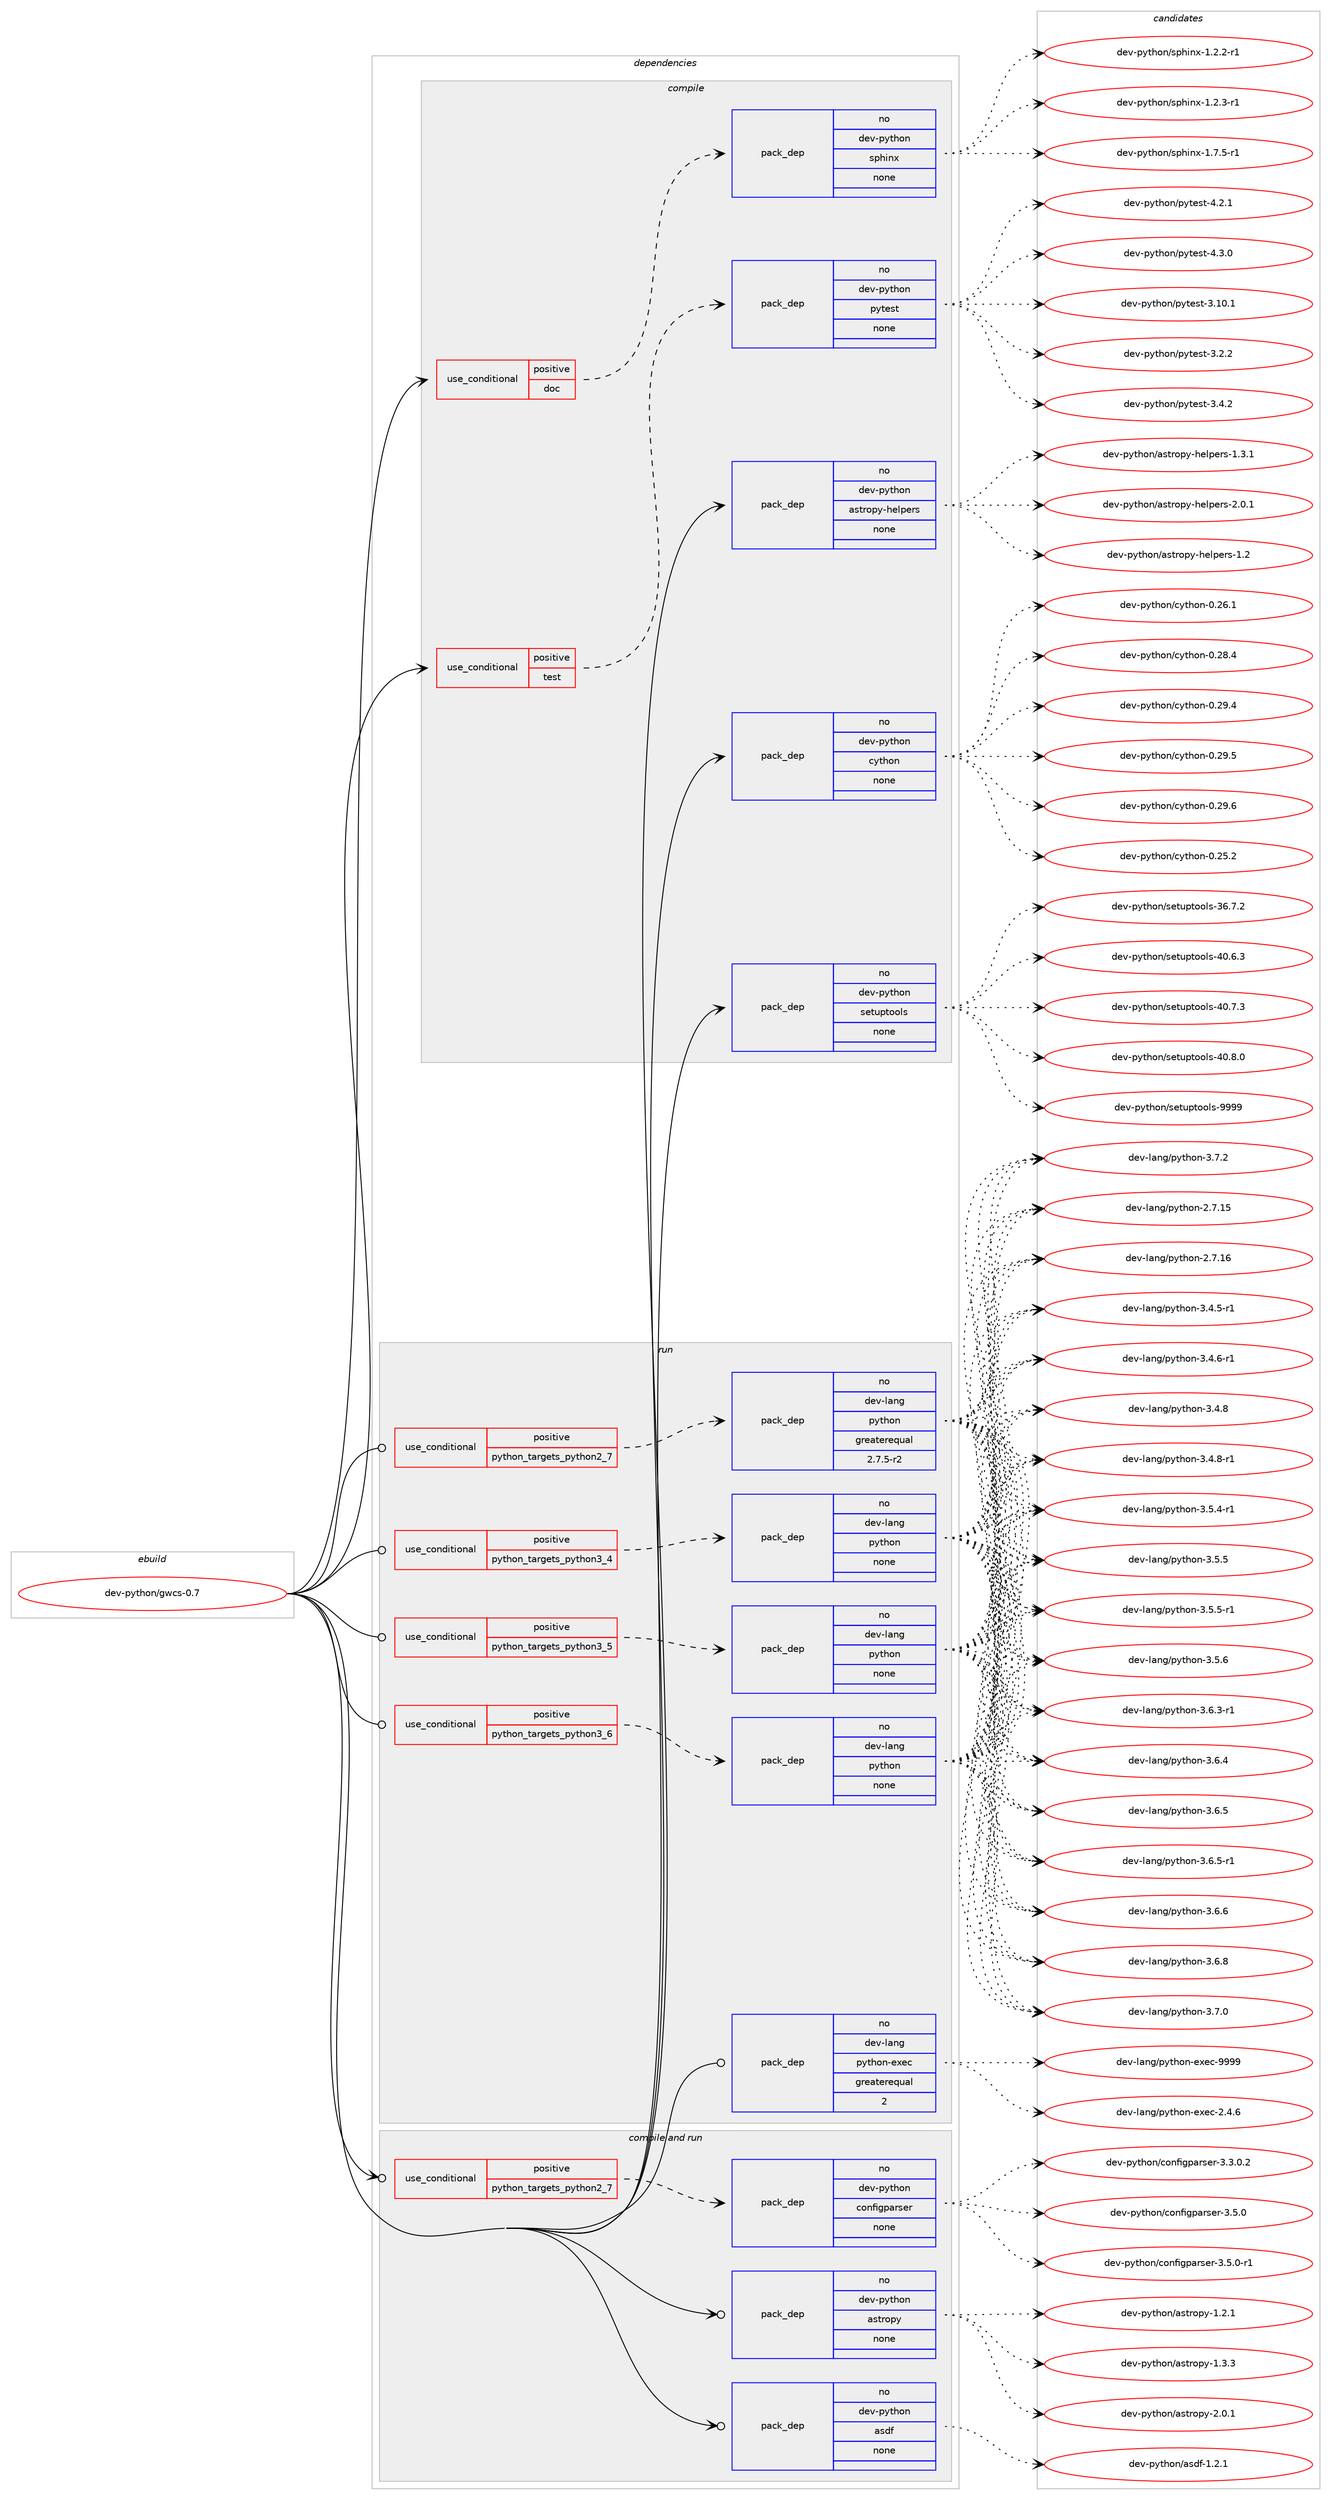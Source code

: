 digraph prolog {

# *************
# Graph options
# *************

newrank=true;
concentrate=true;
compound=true;
graph [rankdir=LR,fontname=Helvetica,fontsize=10,ranksep=1.5];#, ranksep=2.5, nodesep=0.2];
edge  [arrowhead=vee];
node  [fontname=Helvetica,fontsize=10];

# **********
# The ebuild
# **********

subgraph cluster_leftcol {
color=gray;
rank=same;
label=<<i>ebuild</i>>;
id [label="dev-python/gwcs-0.7", color=red, width=4, href="../dev-python/gwcs-0.7.svg"];
}

# ****************
# The dependencies
# ****************

subgraph cluster_midcol {
color=gray;
label=<<i>dependencies</i>>;
subgraph cluster_compile {
fillcolor="#eeeeee";
style=filled;
label=<<i>compile</i>>;
subgraph cond375258 {
dependency1412348 [label=<<TABLE BORDER="0" CELLBORDER="1" CELLSPACING="0" CELLPADDING="4"><TR><TD ROWSPAN="3" CELLPADDING="10">use_conditional</TD></TR><TR><TD>positive</TD></TR><TR><TD>doc</TD></TR></TABLE>>, shape=none, color=red];
subgraph pack1013821 {
dependency1412349 [label=<<TABLE BORDER="0" CELLBORDER="1" CELLSPACING="0" CELLPADDING="4" WIDTH="220"><TR><TD ROWSPAN="6" CELLPADDING="30">pack_dep</TD></TR><TR><TD WIDTH="110">no</TD></TR><TR><TD>dev-python</TD></TR><TR><TD>sphinx</TD></TR><TR><TD>none</TD></TR><TR><TD></TD></TR></TABLE>>, shape=none, color=blue];
}
dependency1412348:e -> dependency1412349:w [weight=20,style="dashed",arrowhead="vee"];
}
id:e -> dependency1412348:w [weight=20,style="solid",arrowhead="vee"];
subgraph cond375259 {
dependency1412350 [label=<<TABLE BORDER="0" CELLBORDER="1" CELLSPACING="0" CELLPADDING="4"><TR><TD ROWSPAN="3" CELLPADDING="10">use_conditional</TD></TR><TR><TD>positive</TD></TR><TR><TD>test</TD></TR></TABLE>>, shape=none, color=red];
subgraph pack1013822 {
dependency1412351 [label=<<TABLE BORDER="0" CELLBORDER="1" CELLSPACING="0" CELLPADDING="4" WIDTH="220"><TR><TD ROWSPAN="6" CELLPADDING="30">pack_dep</TD></TR><TR><TD WIDTH="110">no</TD></TR><TR><TD>dev-python</TD></TR><TR><TD>pytest</TD></TR><TR><TD>none</TD></TR><TR><TD></TD></TR></TABLE>>, shape=none, color=blue];
}
dependency1412350:e -> dependency1412351:w [weight=20,style="dashed",arrowhead="vee"];
}
id:e -> dependency1412350:w [weight=20,style="solid",arrowhead="vee"];
subgraph pack1013823 {
dependency1412352 [label=<<TABLE BORDER="0" CELLBORDER="1" CELLSPACING="0" CELLPADDING="4" WIDTH="220"><TR><TD ROWSPAN="6" CELLPADDING="30">pack_dep</TD></TR><TR><TD WIDTH="110">no</TD></TR><TR><TD>dev-python</TD></TR><TR><TD>astropy-helpers</TD></TR><TR><TD>none</TD></TR><TR><TD></TD></TR></TABLE>>, shape=none, color=blue];
}
id:e -> dependency1412352:w [weight=20,style="solid",arrowhead="vee"];
subgraph pack1013824 {
dependency1412353 [label=<<TABLE BORDER="0" CELLBORDER="1" CELLSPACING="0" CELLPADDING="4" WIDTH="220"><TR><TD ROWSPAN="6" CELLPADDING="30">pack_dep</TD></TR><TR><TD WIDTH="110">no</TD></TR><TR><TD>dev-python</TD></TR><TR><TD>cython</TD></TR><TR><TD>none</TD></TR><TR><TD></TD></TR></TABLE>>, shape=none, color=blue];
}
id:e -> dependency1412353:w [weight=20,style="solid",arrowhead="vee"];
subgraph pack1013825 {
dependency1412354 [label=<<TABLE BORDER="0" CELLBORDER="1" CELLSPACING="0" CELLPADDING="4" WIDTH="220"><TR><TD ROWSPAN="6" CELLPADDING="30">pack_dep</TD></TR><TR><TD WIDTH="110">no</TD></TR><TR><TD>dev-python</TD></TR><TR><TD>setuptools</TD></TR><TR><TD>none</TD></TR><TR><TD></TD></TR></TABLE>>, shape=none, color=blue];
}
id:e -> dependency1412354:w [weight=20,style="solid",arrowhead="vee"];
}
subgraph cluster_compileandrun {
fillcolor="#eeeeee";
style=filled;
label=<<i>compile and run</i>>;
subgraph cond375260 {
dependency1412355 [label=<<TABLE BORDER="0" CELLBORDER="1" CELLSPACING="0" CELLPADDING="4"><TR><TD ROWSPAN="3" CELLPADDING="10">use_conditional</TD></TR><TR><TD>positive</TD></TR><TR><TD>python_targets_python2_7</TD></TR></TABLE>>, shape=none, color=red];
subgraph pack1013826 {
dependency1412356 [label=<<TABLE BORDER="0" CELLBORDER="1" CELLSPACING="0" CELLPADDING="4" WIDTH="220"><TR><TD ROWSPAN="6" CELLPADDING="30">pack_dep</TD></TR><TR><TD WIDTH="110">no</TD></TR><TR><TD>dev-python</TD></TR><TR><TD>configparser</TD></TR><TR><TD>none</TD></TR><TR><TD></TD></TR></TABLE>>, shape=none, color=blue];
}
dependency1412355:e -> dependency1412356:w [weight=20,style="dashed",arrowhead="vee"];
}
id:e -> dependency1412355:w [weight=20,style="solid",arrowhead="odotvee"];
subgraph pack1013827 {
dependency1412357 [label=<<TABLE BORDER="0" CELLBORDER="1" CELLSPACING="0" CELLPADDING="4" WIDTH="220"><TR><TD ROWSPAN="6" CELLPADDING="30">pack_dep</TD></TR><TR><TD WIDTH="110">no</TD></TR><TR><TD>dev-python</TD></TR><TR><TD>asdf</TD></TR><TR><TD>none</TD></TR><TR><TD></TD></TR></TABLE>>, shape=none, color=blue];
}
id:e -> dependency1412357:w [weight=20,style="solid",arrowhead="odotvee"];
subgraph pack1013828 {
dependency1412358 [label=<<TABLE BORDER="0" CELLBORDER="1" CELLSPACING="0" CELLPADDING="4" WIDTH="220"><TR><TD ROWSPAN="6" CELLPADDING="30">pack_dep</TD></TR><TR><TD WIDTH="110">no</TD></TR><TR><TD>dev-python</TD></TR><TR><TD>astropy</TD></TR><TR><TD>none</TD></TR><TR><TD></TD></TR></TABLE>>, shape=none, color=blue];
}
id:e -> dependency1412358:w [weight=20,style="solid",arrowhead="odotvee"];
}
subgraph cluster_run {
fillcolor="#eeeeee";
style=filled;
label=<<i>run</i>>;
subgraph cond375261 {
dependency1412359 [label=<<TABLE BORDER="0" CELLBORDER="1" CELLSPACING="0" CELLPADDING="4"><TR><TD ROWSPAN="3" CELLPADDING="10">use_conditional</TD></TR><TR><TD>positive</TD></TR><TR><TD>python_targets_python2_7</TD></TR></TABLE>>, shape=none, color=red];
subgraph pack1013829 {
dependency1412360 [label=<<TABLE BORDER="0" CELLBORDER="1" CELLSPACING="0" CELLPADDING="4" WIDTH="220"><TR><TD ROWSPAN="6" CELLPADDING="30">pack_dep</TD></TR><TR><TD WIDTH="110">no</TD></TR><TR><TD>dev-lang</TD></TR><TR><TD>python</TD></TR><TR><TD>greaterequal</TD></TR><TR><TD>2.7.5-r2</TD></TR></TABLE>>, shape=none, color=blue];
}
dependency1412359:e -> dependency1412360:w [weight=20,style="dashed",arrowhead="vee"];
}
id:e -> dependency1412359:w [weight=20,style="solid",arrowhead="odot"];
subgraph cond375262 {
dependency1412361 [label=<<TABLE BORDER="0" CELLBORDER="1" CELLSPACING="0" CELLPADDING="4"><TR><TD ROWSPAN="3" CELLPADDING="10">use_conditional</TD></TR><TR><TD>positive</TD></TR><TR><TD>python_targets_python3_4</TD></TR></TABLE>>, shape=none, color=red];
subgraph pack1013830 {
dependency1412362 [label=<<TABLE BORDER="0" CELLBORDER="1" CELLSPACING="0" CELLPADDING="4" WIDTH="220"><TR><TD ROWSPAN="6" CELLPADDING="30">pack_dep</TD></TR><TR><TD WIDTH="110">no</TD></TR><TR><TD>dev-lang</TD></TR><TR><TD>python</TD></TR><TR><TD>none</TD></TR><TR><TD></TD></TR></TABLE>>, shape=none, color=blue];
}
dependency1412361:e -> dependency1412362:w [weight=20,style="dashed",arrowhead="vee"];
}
id:e -> dependency1412361:w [weight=20,style="solid",arrowhead="odot"];
subgraph cond375263 {
dependency1412363 [label=<<TABLE BORDER="0" CELLBORDER="1" CELLSPACING="0" CELLPADDING="4"><TR><TD ROWSPAN="3" CELLPADDING="10">use_conditional</TD></TR><TR><TD>positive</TD></TR><TR><TD>python_targets_python3_5</TD></TR></TABLE>>, shape=none, color=red];
subgraph pack1013831 {
dependency1412364 [label=<<TABLE BORDER="0" CELLBORDER="1" CELLSPACING="0" CELLPADDING="4" WIDTH="220"><TR><TD ROWSPAN="6" CELLPADDING="30">pack_dep</TD></TR><TR><TD WIDTH="110">no</TD></TR><TR><TD>dev-lang</TD></TR><TR><TD>python</TD></TR><TR><TD>none</TD></TR><TR><TD></TD></TR></TABLE>>, shape=none, color=blue];
}
dependency1412363:e -> dependency1412364:w [weight=20,style="dashed",arrowhead="vee"];
}
id:e -> dependency1412363:w [weight=20,style="solid",arrowhead="odot"];
subgraph cond375264 {
dependency1412365 [label=<<TABLE BORDER="0" CELLBORDER="1" CELLSPACING="0" CELLPADDING="4"><TR><TD ROWSPAN="3" CELLPADDING="10">use_conditional</TD></TR><TR><TD>positive</TD></TR><TR><TD>python_targets_python3_6</TD></TR></TABLE>>, shape=none, color=red];
subgraph pack1013832 {
dependency1412366 [label=<<TABLE BORDER="0" CELLBORDER="1" CELLSPACING="0" CELLPADDING="4" WIDTH="220"><TR><TD ROWSPAN="6" CELLPADDING="30">pack_dep</TD></TR><TR><TD WIDTH="110">no</TD></TR><TR><TD>dev-lang</TD></TR><TR><TD>python</TD></TR><TR><TD>none</TD></TR><TR><TD></TD></TR></TABLE>>, shape=none, color=blue];
}
dependency1412365:e -> dependency1412366:w [weight=20,style="dashed",arrowhead="vee"];
}
id:e -> dependency1412365:w [weight=20,style="solid",arrowhead="odot"];
subgraph pack1013833 {
dependency1412367 [label=<<TABLE BORDER="0" CELLBORDER="1" CELLSPACING="0" CELLPADDING="4" WIDTH="220"><TR><TD ROWSPAN="6" CELLPADDING="30">pack_dep</TD></TR><TR><TD WIDTH="110">no</TD></TR><TR><TD>dev-lang</TD></TR><TR><TD>python-exec</TD></TR><TR><TD>greaterequal</TD></TR><TR><TD>2</TD></TR></TABLE>>, shape=none, color=blue];
}
id:e -> dependency1412367:w [weight=20,style="solid",arrowhead="odot"];
}
}

# **************
# The candidates
# **************

subgraph cluster_choices {
rank=same;
color=gray;
label=<<i>candidates</i>>;

subgraph choice1013821 {
color=black;
nodesep=1;
choice10010111845112121116104111110471151121041051101204549465046504511449 [label="dev-python/sphinx-1.2.2-r1", color=red, width=4,href="../dev-python/sphinx-1.2.2-r1.svg"];
choice10010111845112121116104111110471151121041051101204549465046514511449 [label="dev-python/sphinx-1.2.3-r1", color=red, width=4,href="../dev-python/sphinx-1.2.3-r1.svg"];
choice10010111845112121116104111110471151121041051101204549465546534511449 [label="dev-python/sphinx-1.7.5-r1", color=red, width=4,href="../dev-python/sphinx-1.7.5-r1.svg"];
dependency1412349:e -> choice10010111845112121116104111110471151121041051101204549465046504511449:w [style=dotted,weight="100"];
dependency1412349:e -> choice10010111845112121116104111110471151121041051101204549465046514511449:w [style=dotted,weight="100"];
dependency1412349:e -> choice10010111845112121116104111110471151121041051101204549465546534511449:w [style=dotted,weight="100"];
}
subgraph choice1013822 {
color=black;
nodesep=1;
choice100101118451121211161041111104711212111610111511645514649484649 [label="dev-python/pytest-3.10.1", color=red, width=4,href="../dev-python/pytest-3.10.1.svg"];
choice1001011184511212111610411111047112121116101115116455146504650 [label="dev-python/pytest-3.2.2", color=red, width=4,href="../dev-python/pytest-3.2.2.svg"];
choice1001011184511212111610411111047112121116101115116455146524650 [label="dev-python/pytest-3.4.2", color=red, width=4,href="../dev-python/pytest-3.4.2.svg"];
choice1001011184511212111610411111047112121116101115116455246504649 [label="dev-python/pytest-4.2.1", color=red, width=4,href="../dev-python/pytest-4.2.1.svg"];
choice1001011184511212111610411111047112121116101115116455246514648 [label="dev-python/pytest-4.3.0", color=red, width=4,href="../dev-python/pytest-4.3.0.svg"];
dependency1412351:e -> choice100101118451121211161041111104711212111610111511645514649484649:w [style=dotted,weight="100"];
dependency1412351:e -> choice1001011184511212111610411111047112121116101115116455146504650:w [style=dotted,weight="100"];
dependency1412351:e -> choice1001011184511212111610411111047112121116101115116455146524650:w [style=dotted,weight="100"];
dependency1412351:e -> choice1001011184511212111610411111047112121116101115116455246504649:w [style=dotted,weight="100"];
dependency1412351:e -> choice1001011184511212111610411111047112121116101115116455246514648:w [style=dotted,weight="100"];
}
subgraph choice1013823 {
color=black;
nodesep=1;
choice1001011184511212111610411111047971151161141111121214510410110811210111411545494650 [label="dev-python/astropy-helpers-1.2", color=red, width=4,href="../dev-python/astropy-helpers-1.2.svg"];
choice10010111845112121116104111110479711511611411111212145104101108112101114115454946514649 [label="dev-python/astropy-helpers-1.3.1", color=red, width=4,href="../dev-python/astropy-helpers-1.3.1.svg"];
choice10010111845112121116104111110479711511611411111212145104101108112101114115455046484649 [label="dev-python/astropy-helpers-2.0.1", color=red, width=4,href="../dev-python/astropy-helpers-2.0.1.svg"];
dependency1412352:e -> choice1001011184511212111610411111047971151161141111121214510410110811210111411545494650:w [style=dotted,weight="100"];
dependency1412352:e -> choice10010111845112121116104111110479711511611411111212145104101108112101114115454946514649:w [style=dotted,weight="100"];
dependency1412352:e -> choice10010111845112121116104111110479711511611411111212145104101108112101114115455046484649:w [style=dotted,weight="100"];
}
subgraph choice1013824 {
color=black;
nodesep=1;
choice10010111845112121116104111110479912111610411111045484650534650 [label="dev-python/cython-0.25.2", color=red, width=4,href="../dev-python/cython-0.25.2.svg"];
choice10010111845112121116104111110479912111610411111045484650544649 [label="dev-python/cython-0.26.1", color=red, width=4,href="../dev-python/cython-0.26.1.svg"];
choice10010111845112121116104111110479912111610411111045484650564652 [label="dev-python/cython-0.28.4", color=red, width=4,href="../dev-python/cython-0.28.4.svg"];
choice10010111845112121116104111110479912111610411111045484650574652 [label="dev-python/cython-0.29.4", color=red, width=4,href="../dev-python/cython-0.29.4.svg"];
choice10010111845112121116104111110479912111610411111045484650574653 [label="dev-python/cython-0.29.5", color=red, width=4,href="../dev-python/cython-0.29.5.svg"];
choice10010111845112121116104111110479912111610411111045484650574654 [label="dev-python/cython-0.29.6", color=red, width=4,href="../dev-python/cython-0.29.6.svg"];
dependency1412353:e -> choice10010111845112121116104111110479912111610411111045484650534650:w [style=dotted,weight="100"];
dependency1412353:e -> choice10010111845112121116104111110479912111610411111045484650544649:w [style=dotted,weight="100"];
dependency1412353:e -> choice10010111845112121116104111110479912111610411111045484650564652:w [style=dotted,weight="100"];
dependency1412353:e -> choice10010111845112121116104111110479912111610411111045484650574652:w [style=dotted,weight="100"];
dependency1412353:e -> choice10010111845112121116104111110479912111610411111045484650574653:w [style=dotted,weight="100"];
dependency1412353:e -> choice10010111845112121116104111110479912111610411111045484650574654:w [style=dotted,weight="100"];
}
subgraph choice1013825 {
color=black;
nodesep=1;
choice100101118451121211161041111104711510111611711211611111110811545515446554650 [label="dev-python/setuptools-36.7.2", color=red, width=4,href="../dev-python/setuptools-36.7.2.svg"];
choice100101118451121211161041111104711510111611711211611111110811545524846544651 [label="dev-python/setuptools-40.6.3", color=red, width=4,href="../dev-python/setuptools-40.6.3.svg"];
choice100101118451121211161041111104711510111611711211611111110811545524846554651 [label="dev-python/setuptools-40.7.3", color=red, width=4,href="../dev-python/setuptools-40.7.3.svg"];
choice100101118451121211161041111104711510111611711211611111110811545524846564648 [label="dev-python/setuptools-40.8.0", color=red, width=4,href="../dev-python/setuptools-40.8.0.svg"];
choice10010111845112121116104111110471151011161171121161111111081154557575757 [label="dev-python/setuptools-9999", color=red, width=4,href="../dev-python/setuptools-9999.svg"];
dependency1412354:e -> choice100101118451121211161041111104711510111611711211611111110811545515446554650:w [style=dotted,weight="100"];
dependency1412354:e -> choice100101118451121211161041111104711510111611711211611111110811545524846544651:w [style=dotted,weight="100"];
dependency1412354:e -> choice100101118451121211161041111104711510111611711211611111110811545524846554651:w [style=dotted,weight="100"];
dependency1412354:e -> choice100101118451121211161041111104711510111611711211611111110811545524846564648:w [style=dotted,weight="100"];
dependency1412354:e -> choice10010111845112121116104111110471151011161171121161111111081154557575757:w [style=dotted,weight="100"];
}
subgraph choice1013826 {
color=black;
nodesep=1;
choice100101118451121211161041111104799111110102105103112971141151011144551465146484650 [label="dev-python/configparser-3.3.0.2", color=red, width=4,href="../dev-python/configparser-3.3.0.2.svg"];
choice10010111845112121116104111110479911111010210510311297114115101114455146534648 [label="dev-python/configparser-3.5.0", color=red, width=4,href="../dev-python/configparser-3.5.0.svg"];
choice100101118451121211161041111104799111110102105103112971141151011144551465346484511449 [label="dev-python/configparser-3.5.0-r1", color=red, width=4,href="../dev-python/configparser-3.5.0-r1.svg"];
dependency1412356:e -> choice100101118451121211161041111104799111110102105103112971141151011144551465146484650:w [style=dotted,weight="100"];
dependency1412356:e -> choice10010111845112121116104111110479911111010210510311297114115101114455146534648:w [style=dotted,weight="100"];
dependency1412356:e -> choice100101118451121211161041111104799111110102105103112971141151011144551465346484511449:w [style=dotted,weight="100"];
}
subgraph choice1013827 {
color=black;
nodesep=1;
choice100101118451121211161041111104797115100102454946504649 [label="dev-python/asdf-1.2.1", color=red, width=4,href="../dev-python/asdf-1.2.1.svg"];
dependency1412357:e -> choice100101118451121211161041111104797115100102454946504649:w [style=dotted,weight="100"];
}
subgraph choice1013828 {
color=black;
nodesep=1;
choice100101118451121211161041111104797115116114111112121454946504649 [label="dev-python/astropy-1.2.1", color=red, width=4,href="../dev-python/astropy-1.2.1.svg"];
choice100101118451121211161041111104797115116114111112121454946514651 [label="dev-python/astropy-1.3.3", color=red, width=4,href="../dev-python/astropy-1.3.3.svg"];
choice100101118451121211161041111104797115116114111112121455046484649 [label="dev-python/astropy-2.0.1", color=red, width=4,href="../dev-python/astropy-2.0.1.svg"];
dependency1412358:e -> choice100101118451121211161041111104797115116114111112121454946504649:w [style=dotted,weight="100"];
dependency1412358:e -> choice100101118451121211161041111104797115116114111112121454946514651:w [style=dotted,weight="100"];
dependency1412358:e -> choice100101118451121211161041111104797115116114111112121455046484649:w [style=dotted,weight="100"];
}
subgraph choice1013829 {
color=black;
nodesep=1;
choice10010111845108971101034711212111610411111045504655464953 [label="dev-lang/python-2.7.15", color=red, width=4,href="../dev-lang/python-2.7.15.svg"];
choice10010111845108971101034711212111610411111045504655464954 [label="dev-lang/python-2.7.16", color=red, width=4,href="../dev-lang/python-2.7.16.svg"];
choice1001011184510897110103471121211161041111104551465246534511449 [label="dev-lang/python-3.4.5-r1", color=red, width=4,href="../dev-lang/python-3.4.5-r1.svg"];
choice1001011184510897110103471121211161041111104551465246544511449 [label="dev-lang/python-3.4.6-r1", color=red, width=4,href="../dev-lang/python-3.4.6-r1.svg"];
choice100101118451089711010347112121116104111110455146524656 [label="dev-lang/python-3.4.8", color=red, width=4,href="../dev-lang/python-3.4.8.svg"];
choice1001011184510897110103471121211161041111104551465246564511449 [label="dev-lang/python-3.4.8-r1", color=red, width=4,href="../dev-lang/python-3.4.8-r1.svg"];
choice1001011184510897110103471121211161041111104551465346524511449 [label="dev-lang/python-3.5.4-r1", color=red, width=4,href="../dev-lang/python-3.5.4-r1.svg"];
choice100101118451089711010347112121116104111110455146534653 [label="dev-lang/python-3.5.5", color=red, width=4,href="../dev-lang/python-3.5.5.svg"];
choice1001011184510897110103471121211161041111104551465346534511449 [label="dev-lang/python-3.5.5-r1", color=red, width=4,href="../dev-lang/python-3.5.5-r1.svg"];
choice100101118451089711010347112121116104111110455146534654 [label="dev-lang/python-3.5.6", color=red, width=4,href="../dev-lang/python-3.5.6.svg"];
choice1001011184510897110103471121211161041111104551465446514511449 [label="dev-lang/python-3.6.3-r1", color=red, width=4,href="../dev-lang/python-3.6.3-r1.svg"];
choice100101118451089711010347112121116104111110455146544652 [label="dev-lang/python-3.6.4", color=red, width=4,href="../dev-lang/python-3.6.4.svg"];
choice100101118451089711010347112121116104111110455146544653 [label="dev-lang/python-3.6.5", color=red, width=4,href="../dev-lang/python-3.6.5.svg"];
choice1001011184510897110103471121211161041111104551465446534511449 [label="dev-lang/python-3.6.5-r1", color=red, width=4,href="../dev-lang/python-3.6.5-r1.svg"];
choice100101118451089711010347112121116104111110455146544654 [label="dev-lang/python-3.6.6", color=red, width=4,href="../dev-lang/python-3.6.6.svg"];
choice100101118451089711010347112121116104111110455146544656 [label="dev-lang/python-3.6.8", color=red, width=4,href="../dev-lang/python-3.6.8.svg"];
choice100101118451089711010347112121116104111110455146554648 [label="dev-lang/python-3.7.0", color=red, width=4,href="../dev-lang/python-3.7.0.svg"];
choice100101118451089711010347112121116104111110455146554650 [label="dev-lang/python-3.7.2", color=red, width=4,href="../dev-lang/python-3.7.2.svg"];
dependency1412360:e -> choice10010111845108971101034711212111610411111045504655464953:w [style=dotted,weight="100"];
dependency1412360:e -> choice10010111845108971101034711212111610411111045504655464954:w [style=dotted,weight="100"];
dependency1412360:e -> choice1001011184510897110103471121211161041111104551465246534511449:w [style=dotted,weight="100"];
dependency1412360:e -> choice1001011184510897110103471121211161041111104551465246544511449:w [style=dotted,weight="100"];
dependency1412360:e -> choice100101118451089711010347112121116104111110455146524656:w [style=dotted,weight="100"];
dependency1412360:e -> choice1001011184510897110103471121211161041111104551465246564511449:w [style=dotted,weight="100"];
dependency1412360:e -> choice1001011184510897110103471121211161041111104551465346524511449:w [style=dotted,weight="100"];
dependency1412360:e -> choice100101118451089711010347112121116104111110455146534653:w [style=dotted,weight="100"];
dependency1412360:e -> choice1001011184510897110103471121211161041111104551465346534511449:w [style=dotted,weight="100"];
dependency1412360:e -> choice100101118451089711010347112121116104111110455146534654:w [style=dotted,weight="100"];
dependency1412360:e -> choice1001011184510897110103471121211161041111104551465446514511449:w [style=dotted,weight="100"];
dependency1412360:e -> choice100101118451089711010347112121116104111110455146544652:w [style=dotted,weight="100"];
dependency1412360:e -> choice100101118451089711010347112121116104111110455146544653:w [style=dotted,weight="100"];
dependency1412360:e -> choice1001011184510897110103471121211161041111104551465446534511449:w [style=dotted,weight="100"];
dependency1412360:e -> choice100101118451089711010347112121116104111110455146544654:w [style=dotted,weight="100"];
dependency1412360:e -> choice100101118451089711010347112121116104111110455146544656:w [style=dotted,weight="100"];
dependency1412360:e -> choice100101118451089711010347112121116104111110455146554648:w [style=dotted,weight="100"];
dependency1412360:e -> choice100101118451089711010347112121116104111110455146554650:w [style=dotted,weight="100"];
}
subgraph choice1013830 {
color=black;
nodesep=1;
choice10010111845108971101034711212111610411111045504655464953 [label="dev-lang/python-2.7.15", color=red, width=4,href="../dev-lang/python-2.7.15.svg"];
choice10010111845108971101034711212111610411111045504655464954 [label="dev-lang/python-2.7.16", color=red, width=4,href="../dev-lang/python-2.7.16.svg"];
choice1001011184510897110103471121211161041111104551465246534511449 [label="dev-lang/python-3.4.5-r1", color=red, width=4,href="../dev-lang/python-3.4.5-r1.svg"];
choice1001011184510897110103471121211161041111104551465246544511449 [label="dev-lang/python-3.4.6-r1", color=red, width=4,href="../dev-lang/python-3.4.6-r1.svg"];
choice100101118451089711010347112121116104111110455146524656 [label="dev-lang/python-3.4.8", color=red, width=4,href="../dev-lang/python-3.4.8.svg"];
choice1001011184510897110103471121211161041111104551465246564511449 [label="dev-lang/python-3.4.8-r1", color=red, width=4,href="../dev-lang/python-3.4.8-r1.svg"];
choice1001011184510897110103471121211161041111104551465346524511449 [label="dev-lang/python-3.5.4-r1", color=red, width=4,href="../dev-lang/python-3.5.4-r1.svg"];
choice100101118451089711010347112121116104111110455146534653 [label="dev-lang/python-3.5.5", color=red, width=4,href="../dev-lang/python-3.5.5.svg"];
choice1001011184510897110103471121211161041111104551465346534511449 [label="dev-lang/python-3.5.5-r1", color=red, width=4,href="../dev-lang/python-3.5.5-r1.svg"];
choice100101118451089711010347112121116104111110455146534654 [label="dev-lang/python-3.5.6", color=red, width=4,href="../dev-lang/python-3.5.6.svg"];
choice1001011184510897110103471121211161041111104551465446514511449 [label="dev-lang/python-3.6.3-r1", color=red, width=4,href="../dev-lang/python-3.6.3-r1.svg"];
choice100101118451089711010347112121116104111110455146544652 [label="dev-lang/python-3.6.4", color=red, width=4,href="../dev-lang/python-3.6.4.svg"];
choice100101118451089711010347112121116104111110455146544653 [label="dev-lang/python-3.6.5", color=red, width=4,href="../dev-lang/python-3.6.5.svg"];
choice1001011184510897110103471121211161041111104551465446534511449 [label="dev-lang/python-3.6.5-r1", color=red, width=4,href="../dev-lang/python-3.6.5-r1.svg"];
choice100101118451089711010347112121116104111110455146544654 [label="dev-lang/python-3.6.6", color=red, width=4,href="../dev-lang/python-3.6.6.svg"];
choice100101118451089711010347112121116104111110455146544656 [label="dev-lang/python-3.6.8", color=red, width=4,href="../dev-lang/python-3.6.8.svg"];
choice100101118451089711010347112121116104111110455146554648 [label="dev-lang/python-3.7.0", color=red, width=4,href="../dev-lang/python-3.7.0.svg"];
choice100101118451089711010347112121116104111110455146554650 [label="dev-lang/python-3.7.2", color=red, width=4,href="../dev-lang/python-3.7.2.svg"];
dependency1412362:e -> choice10010111845108971101034711212111610411111045504655464953:w [style=dotted,weight="100"];
dependency1412362:e -> choice10010111845108971101034711212111610411111045504655464954:w [style=dotted,weight="100"];
dependency1412362:e -> choice1001011184510897110103471121211161041111104551465246534511449:w [style=dotted,weight="100"];
dependency1412362:e -> choice1001011184510897110103471121211161041111104551465246544511449:w [style=dotted,weight="100"];
dependency1412362:e -> choice100101118451089711010347112121116104111110455146524656:w [style=dotted,weight="100"];
dependency1412362:e -> choice1001011184510897110103471121211161041111104551465246564511449:w [style=dotted,weight="100"];
dependency1412362:e -> choice1001011184510897110103471121211161041111104551465346524511449:w [style=dotted,weight="100"];
dependency1412362:e -> choice100101118451089711010347112121116104111110455146534653:w [style=dotted,weight="100"];
dependency1412362:e -> choice1001011184510897110103471121211161041111104551465346534511449:w [style=dotted,weight="100"];
dependency1412362:e -> choice100101118451089711010347112121116104111110455146534654:w [style=dotted,weight="100"];
dependency1412362:e -> choice1001011184510897110103471121211161041111104551465446514511449:w [style=dotted,weight="100"];
dependency1412362:e -> choice100101118451089711010347112121116104111110455146544652:w [style=dotted,weight="100"];
dependency1412362:e -> choice100101118451089711010347112121116104111110455146544653:w [style=dotted,weight="100"];
dependency1412362:e -> choice1001011184510897110103471121211161041111104551465446534511449:w [style=dotted,weight="100"];
dependency1412362:e -> choice100101118451089711010347112121116104111110455146544654:w [style=dotted,weight="100"];
dependency1412362:e -> choice100101118451089711010347112121116104111110455146544656:w [style=dotted,weight="100"];
dependency1412362:e -> choice100101118451089711010347112121116104111110455146554648:w [style=dotted,weight="100"];
dependency1412362:e -> choice100101118451089711010347112121116104111110455146554650:w [style=dotted,weight="100"];
}
subgraph choice1013831 {
color=black;
nodesep=1;
choice10010111845108971101034711212111610411111045504655464953 [label="dev-lang/python-2.7.15", color=red, width=4,href="../dev-lang/python-2.7.15.svg"];
choice10010111845108971101034711212111610411111045504655464954 [label="dev-lang/python-2.7.16", color=red, width=4,href="../dev-lang/python-2.7.16.svg"];
choice1001011184510897110103471121211161041111104551465246534511449 [label="dev-lang/python-3.4.5-r1", color=red, width=4,href="../dev-lang/python-3.4.5-r1.svg"];
choice1001011184510897110103471121211161041111104551465246544511449 [label="dev-lang/python-3.4.6-r1", color=red, width=4,href="../dev-lang/python-3.4.6-r1.svg"];
choice100101118451089711010347112121116104111110455146524656 [label="dev-lang/python-3.4.8", color=red, width=4,href="../dev-lang/python-3.4.8.svg"];
choice1001011184510897110103471121211161041111104551465246564511449 [label="dev-lang/python-3.4.8-r1", color=red, width=4,href="../dev-lang/python-3.4.8-r1.svg"];
choice1001011184510897110103471121211161041111104551465346524511449 [label="dev-lang/python-3.5.4-r1", color=red, width=4,href="../dev-lang/python-3.5.4-r1.svg"];
choice100101118451089711010347112121116104111110455146534653 [label="dev-lang/python-3.5.5", color=red, width=4,href="../dev-lang/python-3.5.5.svg"];
choice1001011184510897110103471121211161041111104551465346534511449 [label="dev-lang/python-3.5.5-r1", color=red, width=4,href="../dev-lang/python-3.5.5-r1.svg"];
choice100101118451089711010347112121116104111110455146534654 [label="dev-lang/python-3.5.6", color=red, width=4,href="../dev-lang/python-3.5.6.svg"];
choice1001011184510897110103471121211161041111104551465446514511449 [label="dev-lang/python-3.6.3-r1", color=red, width=4,href="../dev-lang/python-3.6.3-r1.svg"];
choice100101118451089711010347112121116104111110455146544652 [label="dev-lang/python-3.6.4", color=red, width=4,href="../dev-lang/python-3.6.4.svg"];
choice100101118451089711010347112121116104111110455146544653 [label="dev-lang/python-3.6.5", color=red, width=4,href="../dev-lang/python-3.6.5.svg"];
choice1001011184510897110103471121211161041111104551465446534511449 [label="dev-lang/python-3.6.5-r1", color=red, width=4,href="../dev-lang/python-3.6.5-r1.svg"];
choice100101118451089711010347112121116104111110455146544654 [label="dev-lang/python-3.6.6", color=red, width=4,href="../dev-lang/python-3.6.6.svg"];
choice100101118451089711010347112121116104111110455146544656 [label="dev-lang/python-3.6.8", color=red, width=4,href="../dev-lang/python-3.6.8.svg"];
choice100101118451089711010347112121116104111110455146554648 [label="dev-lang/python-3.7.0", color=red, width=4,href="../dev-lang/python-3.7.0.svg"];
choice100101118451089711010347112121116104111110455146554650 [label="dev-lang/python-3.7.2", color=red, width=4,href="../dev-lang/python-3.7.2.svg"];
dependency1412364:e -> choice10010111845108971101034711212111610411111045504655464953:w [style=dotted,weight="100"];
dependency1412364:e -> choice10010111845108971101034711212111610411111045504655464954:w [style=dotted,weight="100"];
dependency1412364:e -> choice1001011184510897110103471121211161041111104551465246534511449:w [style=dotted,weight="100"];
dependency1412364:e -> choice1001011184510897110103471121211161041111104551465246544511449:w [style=dotted,weight="100"];
dependency1412364:e -> choice100101118451089711010347112121116104111110455146524656:w [style=dotted,weight="100"];
dependency1412364:e -> choice1001011184510897110103471121211161041111104551465246564511449:w [style=dotted,weight="100"];
dependency1412364:e -> choice1001011184510897110103471121211161041111104551465346524511449:w [style=dotted,weight="100"];
dependency1412364:e -> choice100101118451089711010347112121116104111110455146534653:w [style=dotted,weight="100"];
dependency1412364:e -> choice1001011184510897110103471121211161041111104551465346534511449:w [style=dotted,weight="100"];
dependency1412364:e -> choice100101118451089711010347112121116104111110455146534654:w [style=dotted,weight="100"];
dependency1412364:e -> choice1001011184510897110103471121211161041111104551465446514511449:w [style=dotted,weight="100"];
dependency1412364:e -> choice100101118451089711010347112121116104111110455146544652:w [style=dotted,weight="100"];
dependency1412364:e -> choice100101118451089711010347112121116104111110455146544653:w [style=dotted,weight="100"];
dependency1412364:e -> choice1001011184510897110103471121211161041111104551465446534511449:w [style=dotted,weight="100"];
dependency1412364:e -> choice100101118451089711010347112121116104111110455146544654:w [style=dotted,weight="100"];
dependency1412364:e -> choice100101118451089711010347112121116104111110455146544656:w [style=dotted,weight="100"];
dependency1412364:e -> choice100101118451089711010347112121116104111110455146554648:w [style=dotted,weight="100"];
dependency1412364:e -> choice100101118451089711010347112121116104111110455146554650:w [style=dotted,weight="100"];
}
subgraph choice1013832 {
color=black;
nodesep=1;
choice10010111845108971101034711212111610411111045504655464953 [label="dev-lang/python-2.7.15", color=red, width=4,href="../dev-lang/python-2.7.15.svg"];
choice10010111845108971101034711212111610411111045504655464954 [label="dev-lang/python-2.7.16", color=red, width=4,href="../dev-lang/python-2.7.16.svg"];
choice1001011184510897110103471121211161041111104551465246534511449 [label="dev-lang/python-3.4.5-r1", color=red, width=4,href="../dev-lang/python-3.4.5-r1.svg"];
choice1001011184510897110103471121211161041111104551465246544511449 [label="dev-lang/python-3.4.6-r1", color=red, width=4,href="../dev-lang/python-3.4.6-r1.svg"];
choice100101118451089711010347112121116104111110455146524656 [label="dev-lang/python-3.4.8", color=red, width=4,href="../dev-lang/python-3.4.8.svg"];
choice1001011184510897110103471121211161041111104551465246564511449 [label="dev-lang/python-3.4.8-r1", color=red, width=4,href="../dev-lang/python-3.4.8-r1.svg"];
choice1001011184510897110103471121211161041111104551465346524511449 [label="dev-lang/python-3.5.4-r1", color=red, width=4,href="../dev-lang/python-3.5.4-r1.svg"];
choice100101118451089711010347112121116104111110455146534653 [label="dev-lang/python-3.5.5", color=red, width=4,href="../dev-lang/python-3.5.5.svg"];
choice1001011184510897110103471121211161041111104551465346534511449 [label="dev-lang/python-3.5.5-r1", color=red, width=4,href="../dev-lang/python-3.5.5-r1.svg"];
choice100101118451089711010347112121116104111110455146534654 [label="dev-lang/python-3.5.6", color=red, width=4,href="../dev-lang/python-3.5.6.svg"];
choice1001011184510897110103471121211161041111104551465446514511449 [label="dev-lang/python-3.6.3-r1", color=red, width=4,href="../dev-lang/python-3.6.3-r1.svg"];
choice100101118451089711010347112121116104111110455146544652 [label="dev-lang/python-3.6.4", color=red, width=4,href="../dev-lang/python-3.6.4.svg"];
choice100101118451089711010347112121116104111110455146544653 [label="dev-lang/python-3.6.5", color=red, width=4,href="../dev-lang/python-3.6.5.svg"];
choice1001011184510897110103471121211161041111104551465446534511449 [label="dev-lang/python-3.6.5-r1", color=red, width=4,href="../dev-lang/python-3.6.5-r1.svg"];
choice100101118451089711010347112121116104111110455146544654 [label="dev-lang/python-3.6.6", color=red, width=4,href="../dev-lang/python-3.6.6.svg"];
choice100101118451089711010347112121116104111110455146544656 [label="dev-lang/python-3.6.8", color=red, width=4,href="../dev-lang/python-3.6.8.svg"];
choice100101118451089711010347112121116104111110455146554648 [label="dev-lang/python-3.7.0", color=red, width=4,href="../dev-lang/python-3.7.0.svg"];
choice100101118451089711010347112121116104111110455146554650 [label="dev-lang/python-3.7.2", color=red, width=4,href="../dev-lang/python-3.7.2.svg"];
dependency1412366:e -> choice10010111845108971101034711212111610411111045504655464953:w [style=dotted,weight="100"];
dependency1412366:e -> choice10010111845108971101034711212111610411111045504655464954:w [style=dotted,weight="100"];
dependency1412366:e -> choice1001011184510897110103471121211161041111104551465246534511449:w [style=dotted,weight="100"];
dependency1412366:e -> choice1001011184510897110103471121211161041111104551465246544511449:w [style=dotted,weight="100"];
dependency1412366:e -> choice100101118451089711010347112121116104111110455146524656:w [style=dotted,weight="100"];
dependency1412366:e -> choice1001011184510897110103471121211161041111104551465246564511449:w [style=dotted,weight="100"];
dependency1412366:e -> choice1001011184510897110103471121211161041111104551465346524511449:w [style=dotted,weight="100"];
dependency1412366:e -> choice100101118451089711010347112121116104111110455146534653:w [style=dotted,weight="100"];
dependency1412366:e -> choice1001011184510897110103471121211161041111104551465346534511449:w [style=dotted,weight="100"];
dependency1412366:e -> choice100101118451089711010347112121116104111110455146534654:w [style=dotted,weight="100"];
dependency1412366:e -> choice1001011184510897110103471121211161041111104551465446514511449:w [style=dotted,weight="100"];
dependency1412366:e -> choice100101118451089711010347112121116104111110455146544652:w [style=dotted,weight="100"];
dependency1412366:e -> choice100101118451089711010347112121116104111110455146544653:w [style=dotted,weight="100"];
dependency1412366:e -> choice1001011184510897110103471121211161041111104551465446534511449:w [style=dotted,weight="100"];
dependency1412366:e -> choice100101118451089711010347112121116104111110455146544654:w [style=dotted,weight="100"];
dependency1412366:e -> choice100101118451089711010347112121116104111110455146544656:w [style=dotted,weight="100"];
dependency1412366:e -> choice100101118451089711010347112121116104111110455146554648:w [style=dotted,weight="100"];
dependency1412366:e -> choice100101118451089711010347112121116104111110455146554650:w [style=dotted,weight="100"];
}
subgraph choice1013833 {
color=black;
nodesep=1;
choice1001011184510897110103471121211161041111104510112010199455046524654 [label="dev-lang/python-exec-2.4.6", color=red, width=4,href="../dev-lang/python-exec-2.4.6.svg"];
choice10010111845108971101034711212111610411111045101120101994557575757 [label="dev-lang/python-exec-9999", color=red, width=4,href="../dev-lang/python-exec-9999.svg"];
dependency1412367:e -> choice1001011184510897110103471121211161041111104510112010199455046524654:w [style=dotted,weight="100"];
dependency1412367:e -> choice10010111845108971101034711212111610411111045101120101994557575757:w [style=dotted,weight="100"];
}
}

}
